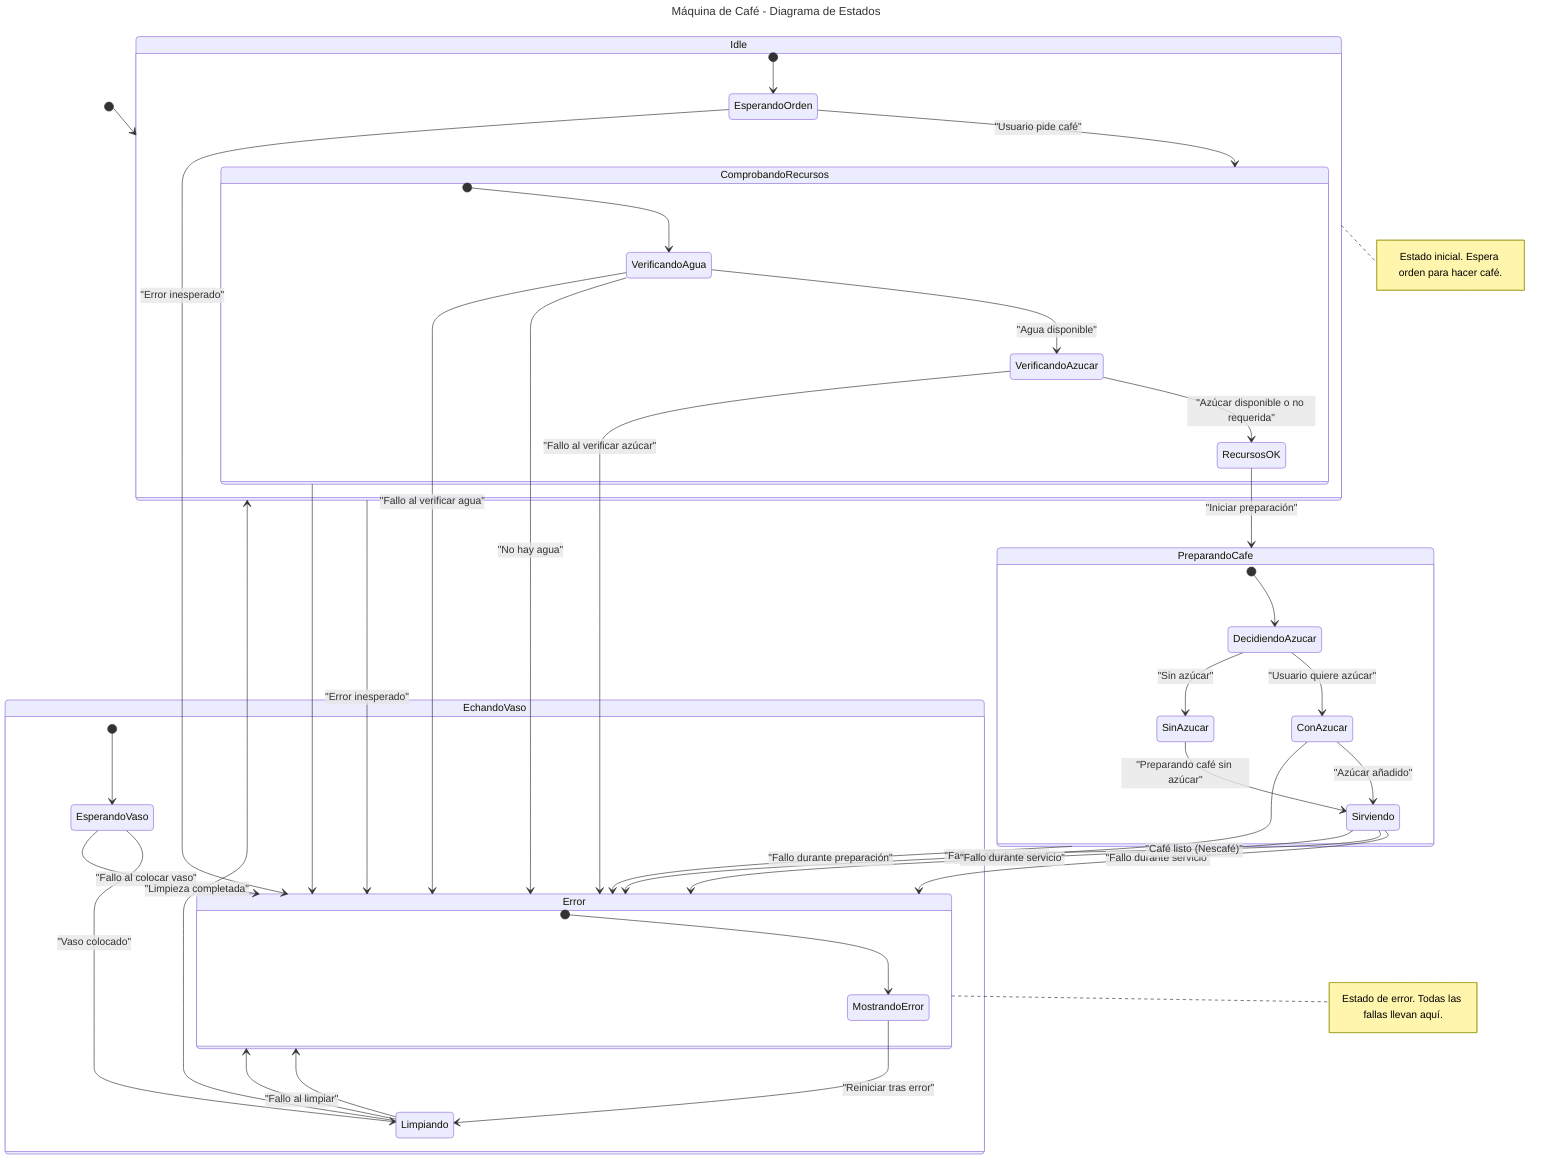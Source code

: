 ---
title: Máquina de Café - Diagrama de Estados
---
stateDiagram-v2

    [*] --> Idle

    Idle --> Error : "Error inesperado"
    ComprobandoRecursos --> Error
    PreparandoCafe --> Error : "Fallo durante preparación"
    Sirviendo --> Error : "Fallo durante servicio"
    EchandoVaso --> Error
    Limpiando --> Error

    state Error {
        [*] --> MostrandoError
        MostrandoError --> Limpiando : "Reiniciar tras error"
    }

    note right of Error
        Estado de error. Todas las fallas llevan aquí.
    end note

    state Idle {
        [*] --> EsperandoOrden
        EsperandoOrden --> ComprobandoRecursos : "Usuario pide café"
        EsperandoOrden --> Error : "Error inesperado"
    }

    state ComprobandoRecursos {
        [*] --> VerificandoAgua
        VerificandoAgua --> VerificandoAzucar : "Agua disponible"
        VerificandoAgua --> Error : "No hay agua"
        VerificandoAgua --> Error : "Fallo al verificar agua"

        VerificandoAzucar --> RecursosOK : "Azúcar disponible o no requerida"
        VerificandoAzucar --> Error : "Fallo al verificar azúcar"
    }

    RecursosOK --> PreparandoCafe : "Iniciar preparación"

    state PreparandoCafe {
        [*] --> DecidiendoAzucar
        DecidiendoAzucar --> ConAzucar : "Usuario quiere azúcar"
        DecidiendoAzucar --> SinAzucar : "Sin azúcar"

        ConAzucar --> Sirviendo : "Azúcar añadido"
        ConAzucar --> Error : "Fallo al añadir azúcar"

        SinAzucar --> Sirviendo : "Preparando café sin azúcar"
    }

    Sirviendo --> EchandoVaso : "Café listo (Nescafé)"
    Sirviendo --> Error : "Fallo durante servicio"

    state EchandoVaso {
        [*] --> EsperandoVaso
        EsperandoVaso --> Limpiando : "Vaso colocado"
        EsperandoVaso --> Error : "Fallo al colocar vaso"
    }

    Limpiando --> Idle : "Limpieza completada"
    Limpiando --> Error : "Fallo al limpiar"

    note right of Idle
        Estado inicial. Espera orden para hacer café.
    end note

%% Estilo para la flecha de error en PreparandoCafe
    classDef errorArrow stroke:#ff0000,stroke-width:2px;